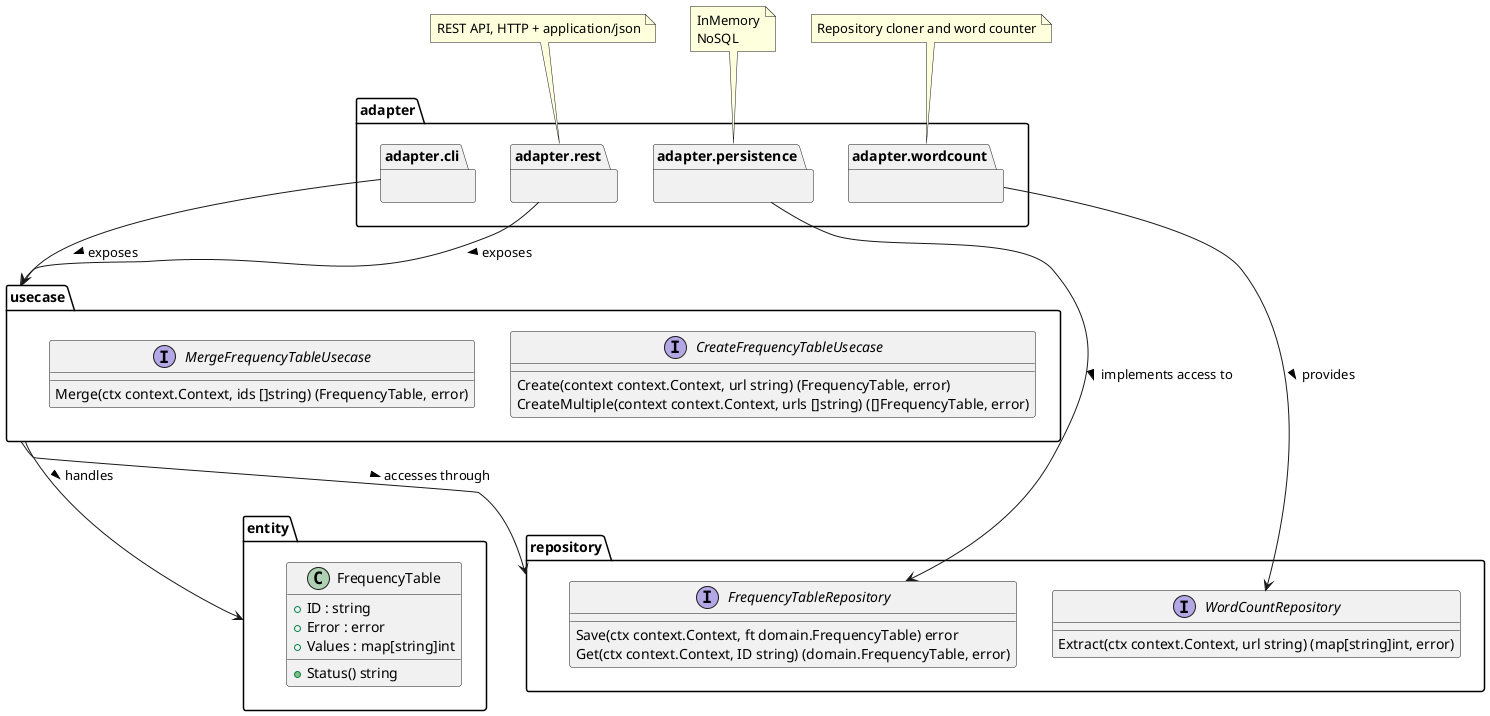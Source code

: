 @@startuml Freqtable Class Diagram

together {
    package entity {
        class entity.FrequencyTable {
            + ID : string
            + Error : error
            + Values : map[string]int
            + Status() string
        }
    }

    package repository {
        interface repository.FrequencyTableRepository {
            Save(ctx context.Context, ft domain.FrequencyTable) error
            Get(ctx context.Context, ID string) (domain.FrequencyTable, error)
        }

        interface repository.WordCountRepository {
            Extract(ctx context.Context, url string) (map[string]int, error)
        }
    }
}

package usecase {
    interface usecase.CreateFrequencyTableUsecase {
        Create(context context.Context, url string) (FrequencyTable, error)
        CreateMultiple(context context.Context, urls []string) ([]FrequencyTable, error)
    }

    interface usecase.MergeFrequencyTableUsecase {
        Merge(ctx context.Context, ids []string) (FrequencyTable, error)
    }
}
usecase --> repository : accesses through >
usecase --> entity : handles >

together {
    package adapter.cli {}
    adapter.cli --> usecase : exposes >

    package adapter.rest {}
    note top of adapter.rest
    REST API, HTTP + application/json
    end note
    adapter.rest --> usecase : exposes >

    package adapter.persistence {}
    note top of adapter.persistence
    InMemory
    NoSQL
    end note
    adapter.persistence --> repository.FrequencyTableRepository : implements access to >

    package adapter.wordcount {}
    note top of adapter.wordcount
    Repository cloner and word counter
    end note
    adapter.wordcount --> repository.WordCountRepository : provides >
}

@@enduml
